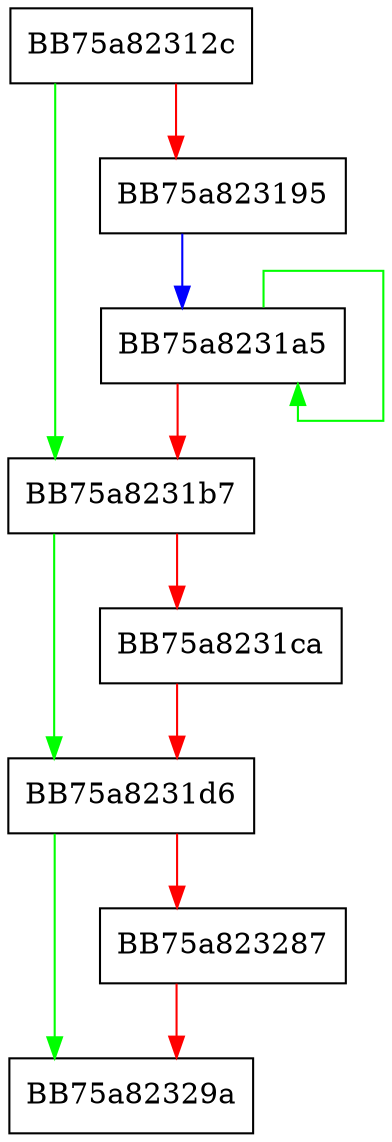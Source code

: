 digraph CopyDetectionDescriptorData {
  node [shape="box"];
  graph [splines=ortho];
  BB75a82312c -> BB75a8231b7 [color="green"];
  BB75a82312c -> BB75a823195 [color="red"];
  BB75a823195 -> BB75a8231a5 [color="blue"];
  BB75a8231a5 -> BB75a8231a5 [color="green"];
  BB75a8231a5 -> BB75a8231b7 [color="red"];
  BB75a8231b7 -> BB75a8231d6 [color="green"];
  BB75a8231b7 -> BB75a8231ca [color="red"];
  BB75a8231ca -> BB75a8231d6 [color="red"];
  BB75a8231d6 -> BB75a82329a [color="green"];
  BB75a8231d6 -> BB75a823287 [color="red"];
  BB75a823287 -> BB75a82329a [color="red"];
}